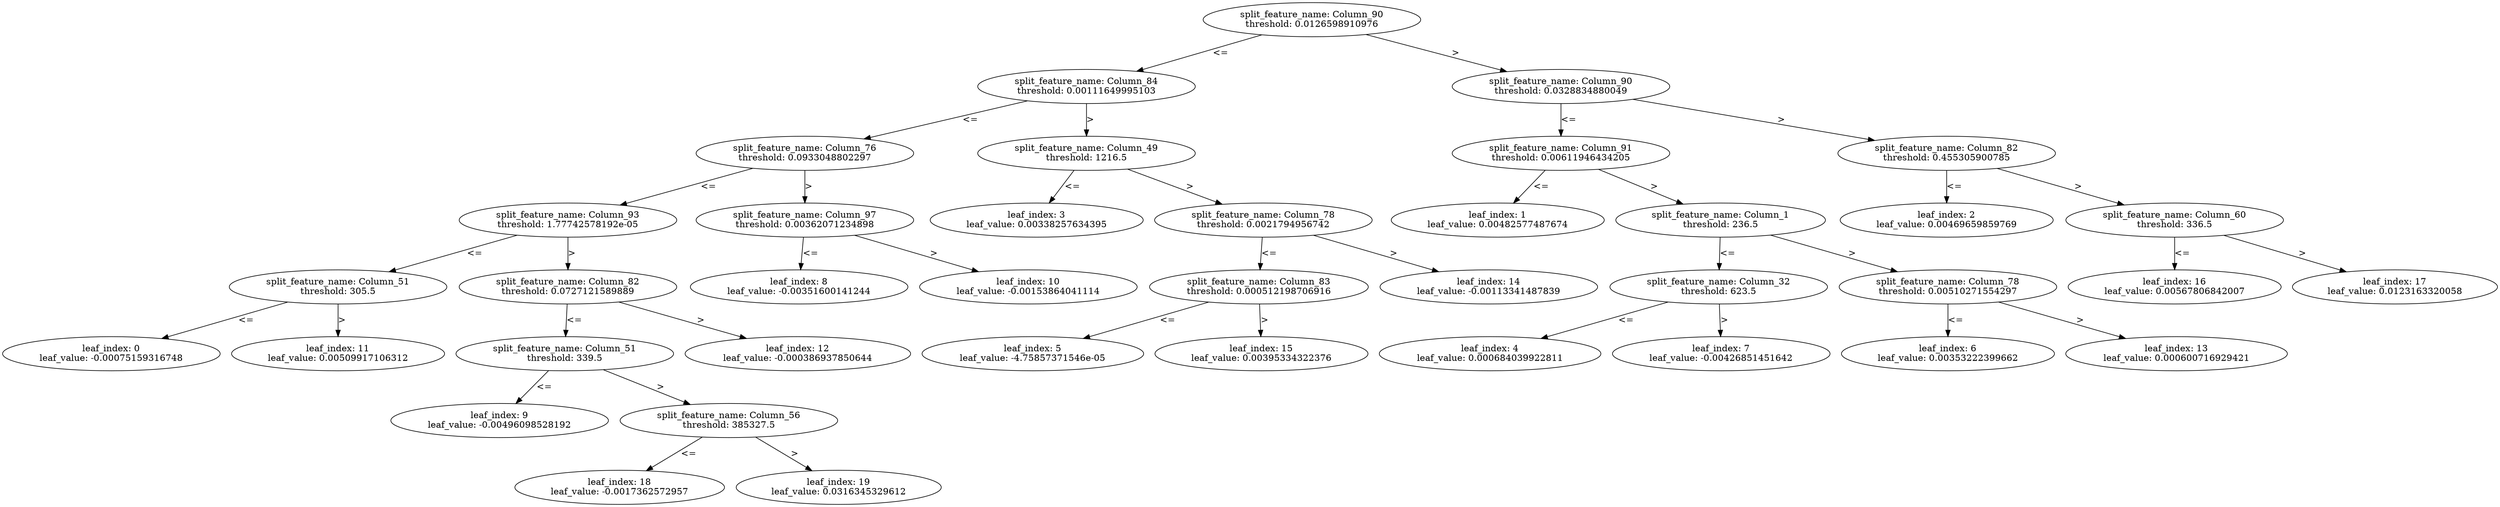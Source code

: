 digraph Tree46 {
	split0 [label="split_feature_name: Column_90\nthreshold: 0.0126598910976"]
	split2 [label="split_feature_name: Column_84\nthreshold: 0.00111649995103"]
	split7 [label="split_feature_name: Column_76\nthreshold: 0.0933048802297"]
	split8 [label="split_feature_name: Column_93\nthreshold: 1.77742578192e-05"]
	split10 [label="split_feature_name: Column_51\nthreshold: 305.5"]
	leaf0 [label="leaf_index: 0\nleaf_value: -0.00075159316748"]
	split10 -> leaf0 [label="<="]
	leaf11 [label="leaf_index: 11\nleaf_value: 0.00509917106312"]
	split10 -> leaf11 [label=">"]
	split8 -> split10 [label="<="]
	split11 [label="split_feature_name: Column_82\nthreshold: 0.0727121589889"]
	split17 [label="split_feature_name: Column_51\nthreshold: 339.5"]
	leaf9 [label="leaf_index: 9\nleaf_value: -0.00496098528192"]
	split17 -> leaf9 [label="<="]
	split18 [label="split_feature_name: Column_56\nthreshold: 385327.5"]
	leaf18 [label="leaf_index: 18\nleaf_value: -0.0017362572957"]
	split18 -> leaf18 [label="<="]
	leaf19 [label="leaf_index: 19\nleaf_value: 0.0316345329612"]
	split18 -> leaf19 [label=">"]
	split17 -> split18 [label=">"]
	split11 -> split17 [label="<="]
	leaf12 [label="leaf_index: 12\nleaf_value: -0.000386937850644"]
	split11 -> leaf12 [label=">"]
	split8 -> split11 [label=">"]
	split7 -> split8 [label="<="]
	split9 [label="split_feature_name: Column_97\nthreshold: 0.00362071234898"]
	leaf8 [label="leaf_index: 8\nleaf_value: -0.00351600141244"]
	split9 -> leaf8 [label="<="]
	leaf10 [label="leaf_index: 10\nleaf_value: -0.00153864041114"]
	split9 -> leaf10 [label=">"]
	split7 -> split9 [label=">"]
	split2 -> split7 [label="<="]
	split4 [label="split_feature_name: Column_49\nthreshold: 1216.5"]
	leaf3 [label="leaf_index: 3\nleaf_value: 0.00338257634395"]
	split4 -> leaf3 [label="<="]
	split13 [label="split_feature_name: Column_78\nthreshold: 0.0021794956742"]
	split14 [label="split_feature_name: Column_83\nthreshold: 0.000512198706916"]
	leaf5 [label="leaf_index: 5\nleaf_value: -4.75857371546e-05"]
	split14 -> leaf5 [label="<="]
	leaf15 [label="leaf_index: 15\nleaf_value: 0.00395334322376"]
	split14 -> leaf15 [label=">"]
	split13 -> split14 [label="<="]
	leaf14 [label="leaf_index: 14\nleaf_value: -0.00113341487839"]
	split13 -> leaf14 [label=">"]
	split4 -> split13 [label=">"]
	split2 -> split4 [label=">"]
	split0 -> split2 [label="<="]
	split1 [label="split_feature_name: Column_90\nthreshold: 0.0328834880049"]
	split3 [label="split_feature_name: Column_91\nthreshold: 0.00611946434205"]
	leaf1 [label="leaf_index: 1\nleaf_value: 0.00482577487674"]
	split3 -> leaf1 [label="<="]
	split5 [label="split_feature_name: Column_1\nthreshold: 236.5"]
	split6 [label="split_feature_name: Column_32\nthreshold: 623.5"]
	leaf4 [label="leaf_index: 4\nleaf_value: 0.000684039922811"]
	split6 -> leaf4 [label="<="]
	leaf7 [label="leaf_index: 7\nleaf_value: -0.00426851451642"]
	split6 -> leaf7 [label=">"]
	split5 -> split6 [label="<="]
	split12 [label="split_feature_name: Column_78\nthreshold: 0.00510271554297"]
	leaf6 [label="leaf_index: 6\nleaf_value: 0.00353222399662"]
	split12 -> leaf6 [label="<="]
	leaf13 [label="leaf_index: 13\nleaf_value: 0.000600716929421"]
	split12 -> leaf13 [label=">"]
	split5 -> split12 [label=">"]
	split3 -> split5 [label=">"]
	split1 -> split3 [label="<="]
	split15 [label="split_feature_name: Column_82\nthreshold: 0.455305900785"]
	leaf2 [label="leaf_index: 2\nleaf_value: 0.00469659859769"]
	split15 -> leaf2 [label="<="]
	split16 [label="split_feature_name: Column_60\nthreshold: 336.5"]
	leaf16 [label="leaf_index: 16\nleaf_value: 0.00567806842007"]
	split16 -> leaf16 [label="<="]
	leaf17 [label="leaf_index: 17\nleaf_value: 0.0123163320058"]
	split16 -> leaf17 [label=">"]
	split15 -> split16 [label=">"]
	split1 -> split15 [label=">"]
	split0 -> split1 [label=">"]
}
